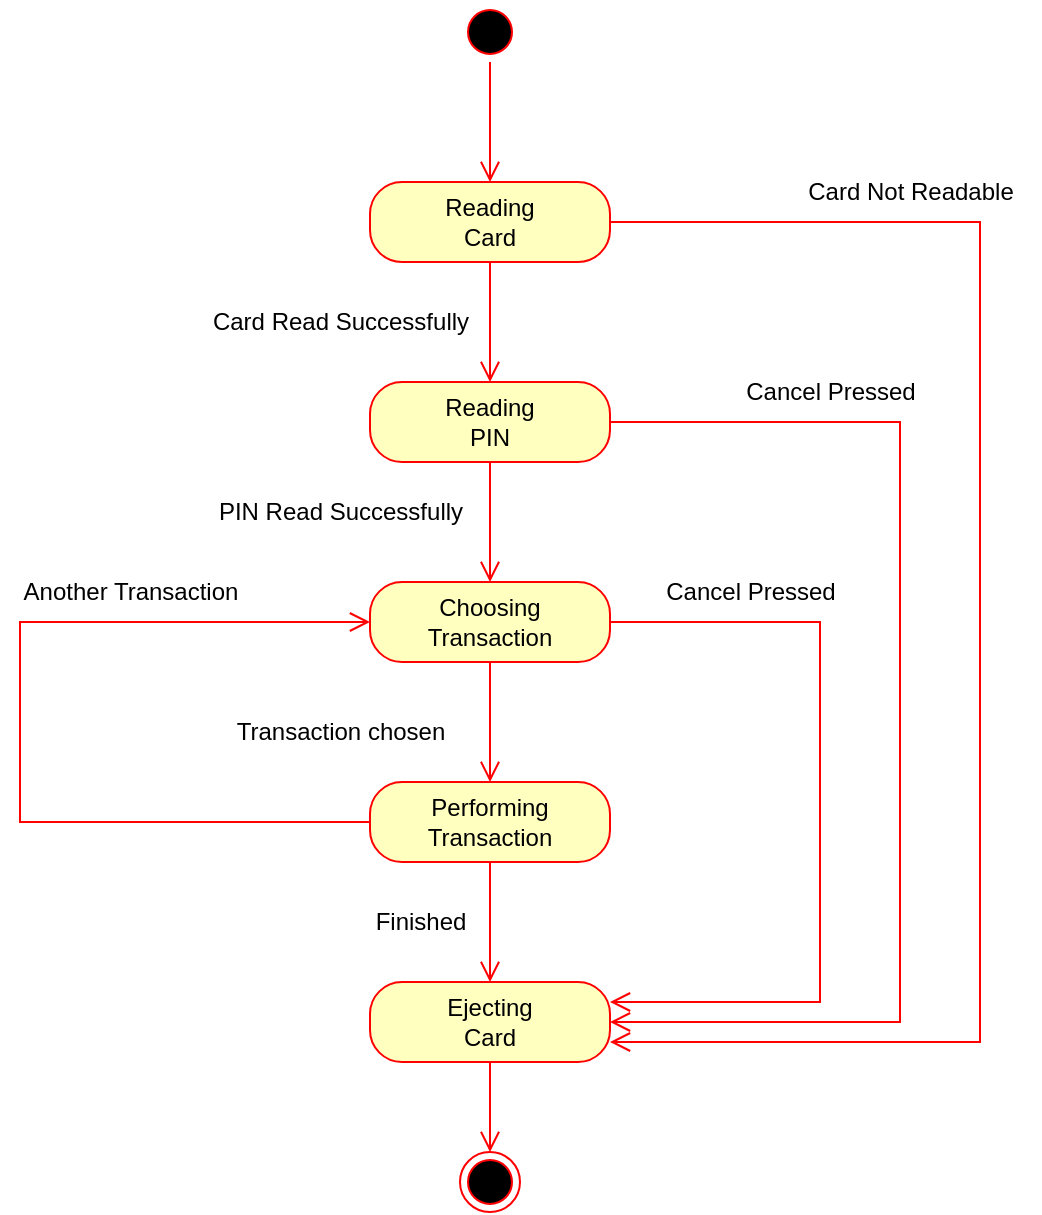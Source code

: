 <mxfile version="20.3.0" type="device"><diagram id="EAfzmrUDHsOZ_HYzdHiB" name="Trang-1"><mxGraphModel dx="946" dy="725" grid="1" gridSize="10" guides="1" tooltips="1" connect="1" arrows="1" fold="1" page="1" pageScale="1" pageWidth="827" pageHeight="1169" math="0" shadow="0"><root><mxCell id="0"/><mxCell id="1" parent="0"/><mxCell id="77LY-bo7v8yCKHTKLbUK-1" value="" style="ellipse;html=1;shape=startState;fillColor=#000000;strokeColor=#ff0000;" vertex="1" parent="1"><mxGeometry x="340" y="90" width="30" height="30" as="geometry"/></mxCell><mxCell id="77LY-bo7v8yCKHTKLbUK-2" value="" style="edgeStyle=orthogonalEdgeStyle;html=1;verticalAlign=bottom;endArrow=open;endSize=8;strokeColor=#ff0000;rounded=0;" edge="1" source="77LY-bo7v8yCKHTKLbUK-1" parent="1"><mxGeometry relative="1" as="geometry"><mxPoint x="355" y="180" as="targetPoint"/></mxGeometry></mxCell><mxCell id="77LY-bo7v8yCKHTKLbUK-3" value="Reading&lt;br&gt;Card" style="rounded=1;whiteSpace=wrap;html=1;arcSize=40;fontColor=#000000;fillColor=#ffffc0;strokeColor=#ff0000;" vertex="1" parent="1"><mxGeometry x="295" y="180" width="120" height="40" as="geometry"/></mxCell><mxCell id="77LY-bo7v8yCKHTKLbUK-4" value="" style="edgeStyle=orthogonalEdgeStyle;html=1;verticalAlign=bottom;endArrow=open;endSize=8;strokeColor=#ff0000;rounded=0;" edge="1" source="77LY-bo7v8yCKHTKLbUK-3" parent="1"><mxGeometry relative="1" as="geometry"><mxPoint x="355" y="280" as="targetPoint"/></mxGeometry></mxCell><mxCell id="77LY-bo7v8yCKHTKLbUK-5" value="Reading&lt;br&gt;PIN" style="rounded=1;whiteSpace=wrap;html=1;arcSize=40;fontColor=#000000;fillColor=#ffffc0;strokeColor=#ff0000;" vertex="1" parent="1"><mxGeometry x="295" y="280" width="120" height="40" as="geometry"/></mxCell><mxCell id="77LY-bo7v8yCKHTKLbUK-6" value="" style="edgeStyle=orthogonalEdgeStyle;html=1;verticalAlign=bottom;endArrow=open;endSize=8;strokeColor=#ff0000;rounded=0;" edge="1" source="77LY-bo7v8yCKHTKLbUK-5" parent="1"><mxGeometry relative="1" as="geometry"><mxPoint x="355" y="380" as="targetPoint"/></mxGeometry></mxCell><mxCell id="77LY-bo7v8yCKHTKLbUK-7" value="Choosing&lt;br&gt;Transaction" style="rounded=1;whiteSpace=wrap;html=1;arcSize=40;fontColor=#000000;fillColor=#ffffc0;strokeColor=#ff0000;" vertex="1" parent="1"><mxGeometry x="295" y="380" width="120" height="40" as="geometry"/></mxCell><mxCell id="77LY-bo7v8yCKHTKLbUK-8" value="" style="edgeStyle=orthogonalEdgeStyle;html=1;verticalAlign=bottom;endArrow=open;endSize=8;strokeColor=#ff0000;rounded=0;" edge="1" source="77LY-bo7v8yCKHTKLbUK-7" parent="1"><mxGeometry relative="1" as="geometry"><mxPoint x="355" y="480" as="targetPoint"/></mxGeometry></mxCell><mxCell id="77LY-bo7v8yCKHTKLbUK-9" value="Performing&lt;br&gt;Transaction" style="rounded=1;whiteSpace=wrap;html=1;arcSize=40;fontColor=#000000;fillColor=#ffffc0;strokeColor=#ff0000;" vertex="1" parent="1"><mxGeometry x="295" y="480" width="120" height="40" as="geometry"/></mxCell><mxCell id="77LY-bo7v8yCKHTKLbUK-10" value="" style="edgeStyle=orthogonalEdgeStyle;html=1;verticalAlign=bottom;endArrow=open;endSize=8;strokeColor=#ff0000;rounded=0;" edge="1" source="77LY-bo7v8yCKHTKLbUK-9" parent="1"><mxGeometry relative="1" as="geometry"><mxPoint x="355" y="580" as="targetPoint"/></mxGeometry></mxCell><mxCell id="77LY-bo7v8yCKHTKLbUK-11" value="Ejecting&lt;br&gt;Card" style="rounded=1;whiteSpace=wrap;html=1;arcSize=40;fontColor=#000000;fillColor=#ffffc0;strokeColor=#ff0000;" vertex="1" parent="1"><mxGeometry x="295" y="580" width="120" height="40" as="geometry"/></mxCell><mxCell id="77LY-bo7v8yCKHTKLbUK-12" value="" style="edgeStyle=orthogonalEdgeStyle;html=1;verticalAlign=bottom;endArrow=open;endSize=8;strokeColor=#ff0000;rounded=0;" edge="1" source="77LY-bo7v8yCKHTKLbUK-11" parent="1" target="77LY-bo7v8yCKHTKLbUK-13"><mxGeometry relative="1" as="geometry"><mxPoint x="355" y="680" as="targetPoint"/></mxGeometry></mxCell><mxCell id="77LY-bo7v8yCKHTKLbUK-13" value="" style="ellipse;html=1;shape=endState;fillColor=#000000;strokeColor=#ff0000;" vertex="1" parent="1"><mxGeometry x="340" y="665" width="30" height="30" as="geometry"/></mxCell><mxCell id="77LY-bo7v8yCKHTKLbUK-14" value="Card Read Successfully" style="text;html=1;align=center;verticalAlign=middle;resizable=0;points=[];autosize=1;strokeColor=none;fillColor=none;" vertex="1" parent="1"><mxGeometry x="205" y="235" width="150" height="30" as="geometry"/></mxCell><mxCell id="77LY-bo7v8yCKHTKLbUK-15" value="PIN Read Successfully" style="text;html=1;align=center;verticalAlign=middle;resizable=0;points=[];autosize=1;strokeColor=none;fillColor=none;" vertex="1" parent="1"><mxGeometry x="205" y="330" width="150" height="30" as="geometry"/></mxCell><mxCell id="77LY-bo7v8yCKHTKLbUK-17" value="" style="edgeStyle=orthogonalEdgeStyle;html=1;verticalAlign=bottom;endArrow=open;endSize=8;strokeColor=#ff0000;rounded=0;entryX=1;entryY=0.75;entryDx=0;entryDy=0;exitX=1;exitY=0.5;exitDx=0;exitDy=0;" edge="1" source="77LY-bo7v8yCKHTKLbUK-3" parent="1" target="77LY-bo7v8yCKHTKLbUK-11"><mxGeometry relative="1" as="geometry"><mxPoint x="440" y="570" as="targetPoint"/><mxPoint x="450" y="385" as="sourcePoint"/><Array as="points"><mxPoint x="600" y="200"/><mxPoint x="600" y="610"/></Array></mxGeometry></mxCell><mxCell id="77LY-bo7v8yCKHTKLbUK-18" value="" style="edgeStyle=orthogonalEdgeStyle;html=1;verticalAlign=bottom;endArrow=open;endSize=8;strokeColor=#ff0000;rounded=0;exitX=1;exitY=0.5;exitDx=0;exitDy=0;entryX=1;entryY=0.5;entryDx=0;entryDy=0;" edge="1" parent="1" source="77LY-bo7v8yCKHTKLbUK-5" target="77LY-bo7v8yCKHTKLbUK-11"><mxGeometry relative="1" as="geometry"><mxPoint x="450" y="580" as="targetPoint"/><mxPoint x="460" y="395" as="sourcePoint"/><Array as="points"><mxPoint x="560" y="300"/><mxPoint x="560" y="600"/></Array></mxGeometry></mxCell><mxCell id="77LY-bo7v8yCKHTKLbUK-19" value="" style="edgeStyle=orthogonalEdgeStyle;html=1;verticalAlign=bottom;endArrow=open;endSize=8;strokeColor=#ff0000;rounded=0;exitX=1;exitY=0.5;exitDx=0;exitDy=0;entryX=1;entryY=0.25;entryDx=0;entryDy=0;" edge="1" parent="1" source="77LY-bo7v8yCKHTKLbUK-7" target="77LY-bo7v8yCKHTKLbUK-11"><mxGeometry relative="1" as="geometry"><mxPoint x="460" y="590" as="targetPoint"/><mxPoint x="470" y="405" as="sourcePoint"/><Array as="points"><mxPoint x="520" y="400"/><mxPoint x="520" y="590"/></Array></mxGeometry></mxCell><mxCell id="77LY-bo7v8yCKHTKLbUK-20" value="Cancel Pressed" style="text;html=1;align=center;verticalAlign=middle;resizable=0;points=[];autosize=1;strokeColor=none;fillColor=none;" vertex="1" parent="1"><mxGeometry x="430" y="370" width="110" height="30" as="geometry"/></mxCell><mxCell id="77LY-bo7v8yCKHTKLbUK-21" value="Cancel Pressed" style="text;html=1;align=center;verticalAlign=middle;resizable=0;points=[];autosize=1;strokeColor=none;fillColor=none;" vertex="1" parent="1"><mxGeometry x="470" y="270" width="110" height="30" as="geometry"/></mxCell><mxCell id="77LY-bo7v8yCKHTKLbUK-22" value="Card Not Readable" style="text;html=1;align=center;verticalAlign=middle;resizable=0;points=[];autosize=1;strokeColor=none;fillColor=none;" vertex="1" parent="1"><mxGeometry x="500" y="170" width="130" height="30" as="geometry"/></mxCell><mxCell id="77LY-bo7v8yCKHTKLbUK-23" value="Finished" style="text;html=1;align=center;verticalAlign=middle;resizable=0;points=[];autosize=1;strokeColor=none;fillColor=none;" vertex="1" parent="1"><mxGeometry x="285" y="535" width="70" height="30" as="geometry"/></mxCell><mxCell id="77LY-bo7v8yCKHTKLbUK-24" value="" style="edgeStyle=orthogonalEdgeStyle;html=1;verticalAlign=bottom;endArrow=open;endSize=8;strokeColor=#ff0000;rounded=0;exitX=0;exitY=0.5;exitDx=0;exitDy=0;entryX=0;entryY=0.5;entryDx=0;entryDy=0;" edge="1" parent="1" source="77LY-bo7v8yCKHTKLbUK-9" target="77LY-bo7v8yCKHTKLbUK-7"><mxGeometry relative="1" as="geometry"><mxPoint x="130" y="585" as="targetPoint"/><mxPoint x="130" y="395" as="sourcePoint"/><Array as="points"><mxPoint x="120" y="500"/><mxPoint x="120" y="400"/></Array></mxGeometry></mxCell><mxCell id="77LY-bo7v8yCKHTKLbUK-25" value="Transaction chosen" style="text;html=1;align=center;verticalAlign=middle;resizable=0;points=[];autosize=1;strokeColor=none;fillColor=none;" vertex="1" parent="1"><mxGeometry x="215" y="440" width="130" height="30" as="geometry"/></mxCell><mxCell id="77LY-bo7v8yCKHTKLbUK-26" value="Another Transaction" style="text;html=1;align=center;verticalAlign=middle;resizable=0;points=[];autosize=1;strokeColor=none;fillColor=none;" vertex="1" parent="1"><mxGeometry x="110" y="370" width="130" height="30" as="geometry"/></mxCell></root></mxGraphModel></diagram></mxfile>